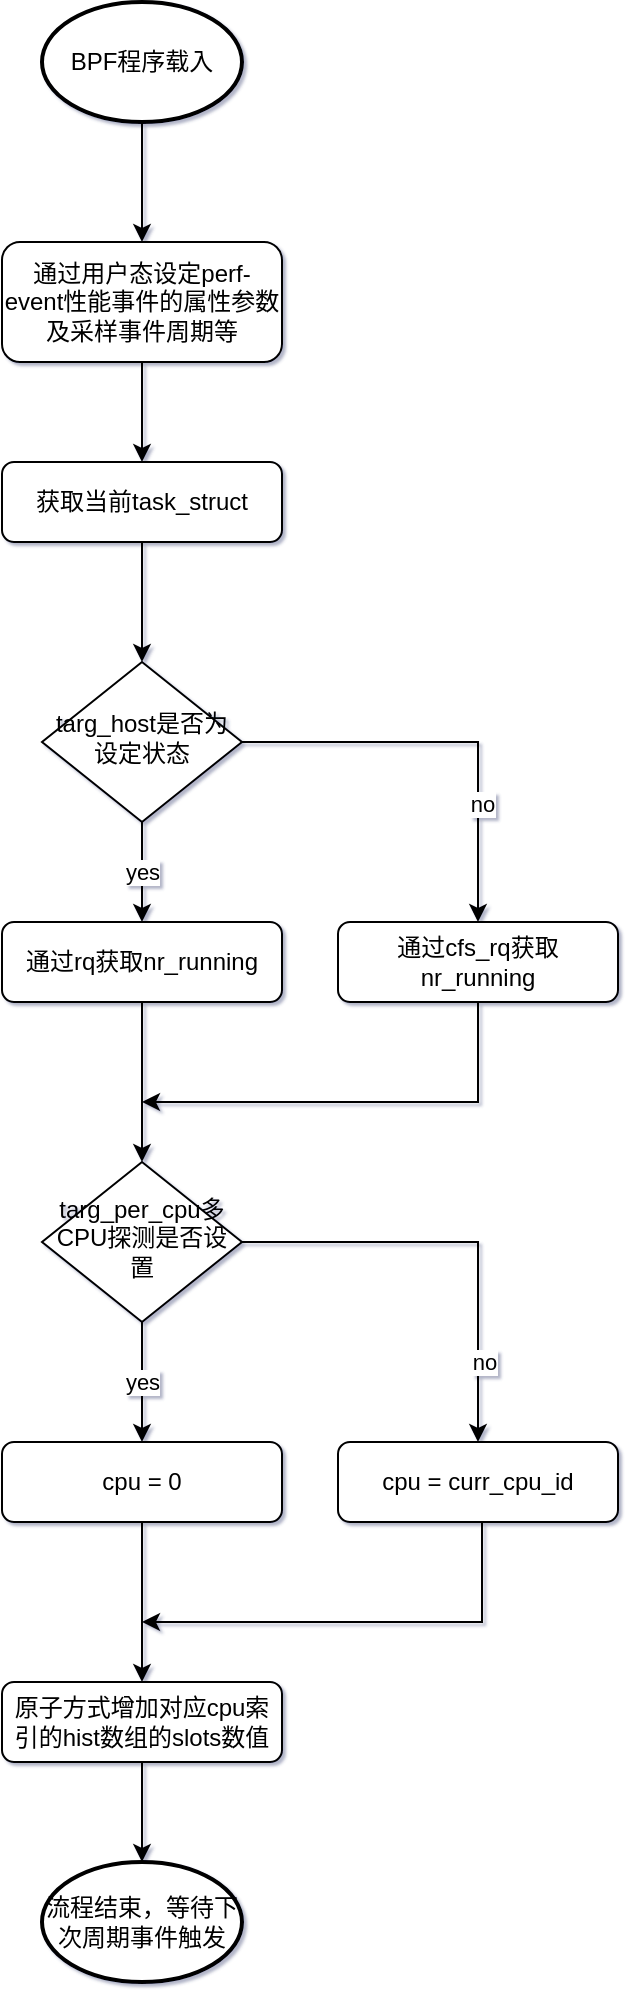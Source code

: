 <mxfile version="21.2.3" type="device">
  <diagram id="C5RBs43oDa-KdzZeNtuy" name="Page-1">
    <mxGraphModel dx="1562" dy="2043" grid="1" gridSize="10" guides="1" tooltips="1" connect="1" arrows="1" fold="1" page="1" pageScale="1" pageWidth="827" pageHeight="1169" math="0" shadow="1">
      <root>
        <mxCell id="WIyWlLk6GJQsqaUBKTNV-0" />
        <mxCell id="WIyWlLk6GJQsqaUBKTNV-1" parent="WIyWlLk6GJQsqaUBKTNV-0" />
        <mxCell id="GC-SaLZ1t_cLAoonpcbj-4" style="edgeStyle=orthogonalEdgeStyle;rounded=0;orthogonalLoop=1;jettySize=auto;html=1;entryX=0.5;entryY=0;entryDx=0;entryDy=0;" parent="WIyWlLk6GJQsqaUBKTNV-1" source="GC-SaLZ1t_cLAoonpcbj-0" target="GC-SaLZ1t_cLAoonpcbj-3" edge="1">
          <mxGeometry relative="1" as="geometry" />
        </mxCell>
        <mxCell id="GC-SaLZ1t_cLAoonpcbj-0" value="BPF程序载入" style="strokeWidth=2;html=1;shape=mxgraph.flowchart.start_1;whiteSpace=wrap;" parent="WIyWlLk6GJQsqaUBKTNV-1" vertex="1">
          <mxGeometry x="180" y="-50" width="100" height="60" as="geometry" />
        </mxCell>
        <mxCell id="GC-SaLZ1t_cLAoonpcbj-29" style="edgeStyle=orthogonalEdgeStyle;rounded=0;orthogonalLoop=1;jettySize=auto;html=1;entryX=0.5;entryY=0;entryDx=0;entryDy=0;" parent="WIyWlLk6GJQsqaUBKTNV-1" source="GC-SaLZ1t_cLAoonpcbj-3" target="GC-SaLZ1t_cLAoonpcbj-5" edge="1">
          <mxGeometry relative="1" as="geometry" />
        </mxCell>
        <mxCell id="GC-SaLZ1t_cLAoonpcbj-3" value="通过用户态设定perf-event性能事件的属性参数及采样事件周期等" style="rounded=1;whiteSpace=wrap;html=1;fontSize=12;glass=0;strokeWidth=1;shadow=0;" parent="WIyWlLk6GJQsqaUBKTNV-1" vertex="1">
          <mxGeometry x="160" y="70" width="140" height="60" as="geometry" />
        </mxCell>
        <mxCell id="GC-SaLZ1t_cLAoonpcbj-31" style="edgeStyle=orthogonalEdgeStyle;rounded=0;orthogonalLoop=1;jettySize=auto;html=1;entryX=0.5;entryY=0;entryDx=0;entryDy=0;" parent="WIyWlLk6GJQsqaUBKTNV-1" source="GC-SaLZ1t_cLAoonpcbj-5" target="GC-SaLZ1t_cLAoonpcbj-7" edge="1">
          <mxGeometry relative="1" as="geometry" />
        </mxCell>
        <mxCell id="GC-SaLZ1t_cLAoonpcbj-5" value="获取当前task_struct" style="rounded=1;whiteSpace=wrap;html=1;fontSize=12;glass=0;strokeWidth=1;shadow=0;" parent="WIyWlLk6GJQsqaUBKTNV-1" vertex="1">
          <mxGeometry x="160" y="180" width="140" height="40" as="geometry" />
        </mxCell>
        <mxCell id="GC-SaLZ1t_cLAoonpcbj-10" value="yes" style="edgeStyle=orthogonalEdgeStyle;rounded=0;orthogonalLoop=1;jettySize=auto;html=1;entryX=0.5;entryY=0;entryDx=0;entryDy=0;" parent="WIyWlLk6GJQsqaUBKTNV-1" source="GC-SaLZ1t_cLAoonpcbj-7" target="GC-SaLZ1t_cLAoonpcbj-8" edge="1">
          <mxGeometry relative="1" as="geometry" />
        </mxCell>
        <mxCell id="GC-SaLZ1t_cLAoonpcbj-12" style="edgeStyle=orthogonalEdgeStyle;rounded=0;orthogonalLoop=1;jettySize=auto;html=1;" parent="WIyWlLk6GJQsqaUBKTNV-1" source="GC-SaLZ1t_cLAoonpcbj-7" target="GC-SaLZ1t_cLAoonpcbj-11" edge="1">
          <mxGeometry relative="1" as="geometry" />
        </mxCell>
        <mxCell id="GC-SaLZ1t_cLAoonpcbj-13" value="no" style="edgeLabel;html=1;align=center;verticalAlign=middle;resizable=0;points=[];" parent="GC-SaLZ1t_cLAoonpcbj-12" vertex="1" connectable="0">
          <mxGeometry x="0.43" y="2" relative="1" as="geometry">
            <mxPoint as="offset" />
          </mxGeometry>
        </mxCell>
        <mxCell id="GC-SaLZ1t_cLAoonpcbj-7" value="targ_host是否为设定状态" style="rhombus;whiteSpace=wrap;html=1;shadow=0;fontFamily=Helvetica;fontSize=12;align=center;strokeWidth=1;spacing=6;spacingTop=-4;" parent="WIyWlLk6GJQsqaUBKTNV-1" vertex="1">
          <mxGeometry x="180" y="280" width="100" height="80" as="geometry" />
        </mxCell>
        <mxCell id="GC-SaLZ1t_cLAoonpcbj-15" style="edgeStyle=orthogonalEdgeStyle;rounded=0;orthogonalLoop=1;jettySize=auto;html=1;entryX=0.5;entryY=0;entryDx=0;entryDy=0;" parent="WIyWlLk6GJQsqaUBKTNV-1" source="GC-SaLZ1t_cLAoonpcbj-8" target="GC-SaLZ1t_cLAoonpcbj-14" edge="1">
          <mxGeometry relative="1" as="geometry" />
        </mxCell>
        <mxCell id="GC-SaLZ1t_cLAoonpcbj-8" value="通过rq获取nr_running" style="rounded=1;whiteSpace=wrap;html=1;fontSize=12;glass=0;strokeWidth=1;shadow=0;" parent="WIyWlLk6GJQsqaUBKTNV-1" vertex="1">
          <mxGeometry x="160" y="410" width="140" height="40" as="geometry" />
        </mxCell>
        <mxCell id="GC-SaLZ1t_cLAoonpcbj-18" style="rounded=0;orthogonalLoop=1;jettySize=auto;html=1;" parent="WIyWlLk6GJQsqaUBKTNV-1" source="GC-SaLZ1t_cLAoonpcbj-11" edge="1">
          <mxGeometry relative="1" as="geometry">
            <mxPoint x="230" y="500" as="targetPoint" />
            <Array as="points">
              <mxPoint x="398" y="500" />
            </Array>
          </mxGeometry>
        </mxCell>
        <mxCell id="GC-SaLZ1t_cLAoonpcbj-11" value="通过cfs_rq获取nr_running" style="rounded=1;whiteSpace=wrap;html=1;fontSize=12;glass=0;strokeWidth=1;shadow=0;" parent="WIyWlLk6GJQsqaUBKTNV-1" vertex="1">
          <mxGeometry x="328" y="410" width="140" height="40" as="geometry" />
        </mxCell>
        <mxCell id="GC-SaLZ1t_cLAoonpcbj-23" value="yes" style="edgeStyle=orthogonalEdgeStyle;rounded=0;orthogonalLoop=1;jettySize=auto;html=1;entryX=0.5;entryY=0;entryDx=0;entryDy=0;" parent="WIyWlLk6GJQsqaUBKTNV-1" source="GC-SaLZ1t_cLAoonpcbj-14" target="GC-SaLZ1t_cLAoonpcbj-20" edge="1">
          <mxGeometry relative="1" as="geometry" />
        </mxCell>
        <mxCell id="GC-SaLZ1t_cLAoonpcbj-24" style="edgeStyle=orthogonalEdgeStyle;rounded=0;orthogonalLoop=1;jettySize=auto;html=1;" parent="WIyWlLk6GJQsqaUBKTNV-1" source="GC-SaLZ1t_cLAoonpcbj-14" target="GC-SaLZ1t_cLAoonpcbj-21" edge="1">
          <mxGeometry relative="1" as="geometry" />
        </mxCell>
        <mxCell id="GC-SaLZ1t_cLAoonpcbj-25" value="no" style="edgeLabel;html=1;align=center;verticalAlign=middle;resizable=0;points=[];" parent="GC-SaLZ1t_cLAoonpcbj-24" vertex="1" connectable="0">
          <mxGeometry x="0.632" y="3" relative="1" as="geometry">
            <mxPoint as="offset" />
          </mxGeometry>
        </mxCell>
        <mxCell id="GC-SaLZ1t_cLAoonpcbj-14" value="targ_per_cpu多CPU探测是否设置" style="rhombus;whiteSpace=wrap;html=1;shadow=0;fontFamily=Helvetica;fontSize=12;align=center;strokeWidth=1;spacing=6;spacingTop=-4;" parent="WIyWlLk6GJQsqaUBKTNV-1" vertex="1">
          <mxGeometry x="180" y="530" width="100" height="80" as="geometry" />
        </mxCell>
        <mxCell id="GC-SaLZ1t_cLAoonpcbj-27" style="edgeStyle=orthogonalEdgeStyle;rounded=0;orthogonalLoop=1;jettySize=auto;html=1;entryX=0.5;entryY=0;entryDx=0;entryDy=0;" parent="WIyWlLk6GJQsqaUBKTNV-1" source="GC-SaLZ1t_cLAoonpcbj-20" target="GC-SaLZ1t_cLAoonpcbj-26" edge="1">
          <mxGeometry relative="1" as="geometry" />
        </mxCell>
        <mxCell id="GC-SaLZ1t_cLAoonpcbj-20" value="cpu = 0" style="rounded=1;whiteSpace=wrap;html=1;fontSize=12;glass=0;strokeWidth=1;shadow=0;" parent="WIyWlLk6GJQsqaUBKTNV-1" vertex="1">
          <mxGeometry x="160" y="670" width="140" height="40" as="geometry" />
        </mxCell>
        <mxCell id="GC-SaLZ1t_cLAoonpcbj-28" style="rounded=0;orthogonalLoop=1;jettySize=auto;html=1;" parent="WIyWlLk6GJQsqaUBKTNV-1" edge="1">
          <mxGeometry relative="1" as="geometry">
            <mxPoint x="230" y="760" as="targetPoint" />
            <mxPoint x="400" y="710" as="sourcePoint" />
            <Array as="points">
              <mxPoint x="400" y="760" />
            </Array>
          </mxGeometry>
        </mxCell>
        <mxCell id="GC-SaLZ1t_cLAoonpcbj-21" value="cpu = curr_cpu_id" style="rounded=1;whiteSpace=wrap;html=1;fontSize=12;glass=0;strokeWidth=1;shadow=0;" parent="WIyWlLk6GJQsqaUBKTNV-1" vertex="1">
          <mxGeometry x="328" y="670" width="140" height="40" as="geometry" />
        </mxCell>
        <mxCell id="GC-SaLZ1t_cLAoonpcbj-34" style="edgeStyle=orthogonalEdgeStyle;rounded=0;orthogonalLoop=1;jettySize=auto;html=1;entryX=0.5;entryY=0;entryDx=0;entryDy=0;entryPerimeter=0;" parent="WIyWlLk6GJQsqaUBKTNV-1" source="GC-SaLZ1t_cLAoonpcbj-26" target="GC-SaLZ1t_cLAoonpcbj-33" edge="1">
          <mxGeometry relative="1" as="geometry" />
        </mxCell>
        <mxCell id="GC-SaLZ1t_cLAoonpcbj-26" value="原子方式增加对应cpu索引的hist数组的slots数值" style="rounded=1;whiteSpace=wrap;html=1;fontSize=12;glass=0;strokeWidth=1;shadow=0;" parent="WIyWlLk6GJQsqaUBKTNV-1" vertex="1">
          <mxGeometry x="160" y="790" width="140" height="40" as="geometry" />
        </mxCell>
        <mxCell id="GC-SaLZ1t_cLAoonpcbj-33" value="流程结束，等待下次周期事件触发" style="strokeWidth=2;html=1;shape=mxgraph.flowchart.start_1;whiteSpace=wrap;" parent="WIyWlLk6GJQsqaUBKTNV-1" vertex="1">
          <mxGeometry x="180" y="880" width="100" height="60" as="geometry" />
        </mxCell>
      </root>
    </mxGraphModel>
  </diagram>
</mxfile>
